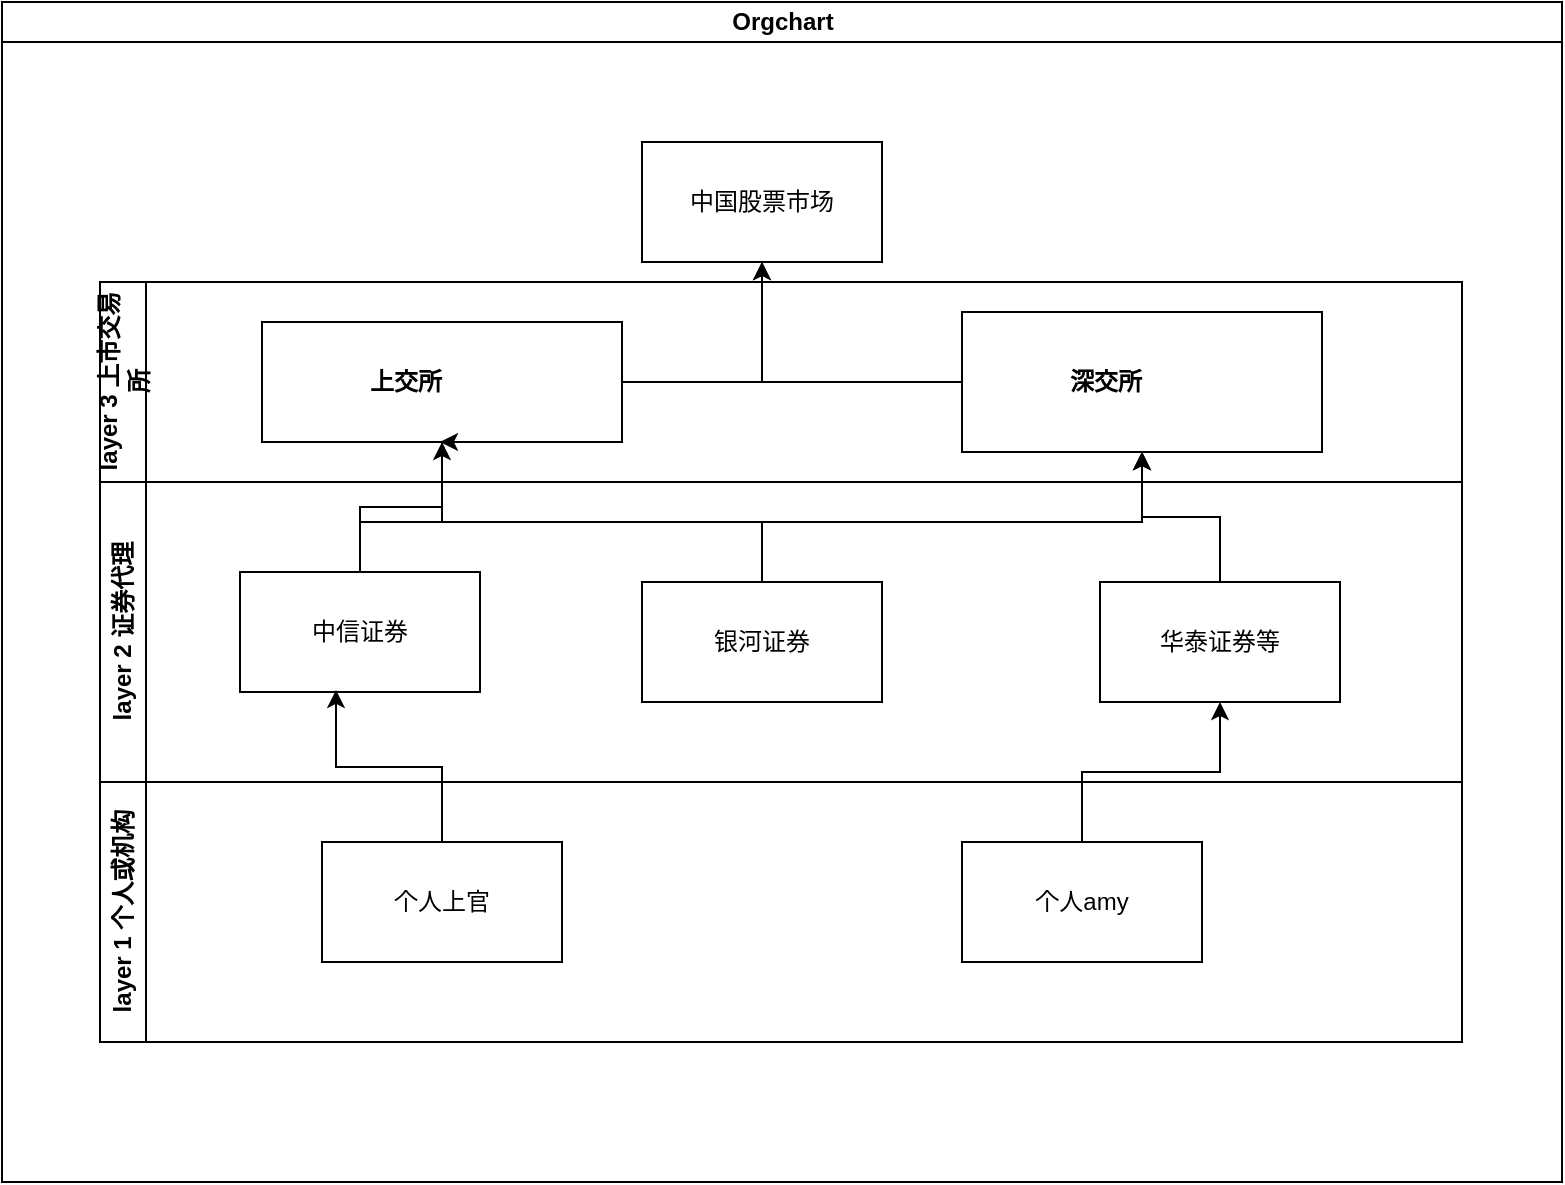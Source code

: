 <mxfile version="22.0.8" type="github">
  <diagram id="prtHgNgQTEPvFCAcTncT" name="Page-1">
    <mxGraphModel dx="1384" dy="833" grid="1" gridSize="10" guides="1" tooltips="1" connect="1" arrows="1" fold="1" page="1" pageScale="1" pageWidth="827" pageHeight="1169" math="0" shadow="0">
      <root>
        <mxCell id="0" />
        <mxCell id="1" parent="0" />
        <mxCell id="dNxyNK7c78bLwvsdeMH5-11" value="Orgchart" style="swimlane;html=1;startSize=20;horizontal=1;containerType=tree;glass=0;" parent="1" vertex="1">
          <mxGeometry x="41" y="80" width="780" height="590" as="geometry" />
        </mxCell>
        <mxCell id="k8QJsb2WuFW1PN_NVrD4-3" style="edgeStyle=orthogonalEdgeStyle;rounded=0;orthogonalLoop=1;jettySize=auto;html=1;" edge="1" parent="dNxyNK7c78bLwvsdeMH5-11" source="dNxyNK7c78bLwvsdeMH5-12" target="k8QJsb2WuFW1PN_NVrD4-2">
          <mxGeometry relative="1" as="geometry" />
        </mxCell>
        <UserObject label="上交所" name="Tessa Miller" position="CFO" location="Office 1" email="me@example.com" placeholders="1" link="https://www.draw.io" id="dNxyNK7c78bLwvsdeMH5-12">
          <mxCell style="label;image=https://cdn3.iconfinder.com/data/icons/user-avatars-1/512/users-3-128.png;whiteSpace=wrap;html=1;rounded=0;glass=0;treeMoving=1;treeFolding=1;" parent="dNxyNK7c78bLwvsdeMH5-11" vertex="1">
            <mxGeometry x="130" y="160" width="180" height="60" as="geometry" />
          </mxCell>
        </UserObject>
        <mxCell id="k8QJsb2WuFW1PN_NVrD4-4" style="edgeStyle=orthogonalEdgeStyle;rounded=0;orthogonalLoop=1;jettySize=auto;html=1;entryX=0.5;entryY=1;entryDx=0;entryDy=0;" edge="1" parent="dNxyNK7c78bLwvsdeMH5-11" source="k8QJsb2WuFW1PN_NVrD4-1" target="k8QJsb2WuFW1PN_NVrD4-2">
          <mxGeometry relative="1" as="geometry" />
        </mxCell>
        <UserObject label="深交所" name="Tessa Miller" position="CFO" location="Office 1" email="me@example.com" placeholders="1" link="https://www.draw.io" id="k8QJsb2WuFW1PN_NVrD4-1">
          <mxCell style="label;image=https://cdn3.iconfinder.com/data/icons/user-avatars-1/512/users-3-128.png;whiteSpace=wrap;html=1;rounded=0;glass=0;treeMoving=1;treeFolding=1;" vertex="1" parent="dNxyNK7c78bLwvsdeMH5-11">
            <mxGeometry x="480" y="155" width="180" height="70" as="geometry" />
          </mxCell>
        </UserObject>
        <mxCell id="k8QJsb2WuFW1PN_NVrD4-2" value="中国股票市场" style="rounded=0;whiteSpace=wrap;html=1;" vertex="1" parent="dNxyNK7c78bLwvsdeMH5-11">
          <mxGeometry x="320" y="70" width="120" height="60" as="geometry" />
        </mxCell>
        <mxCell id="k8QJsb2WuFW1PN_NVrD4-19" style="edgeStyle=orthogonalEdgeStyle;rounded=0;orthogonalLoop=1;jettySize=auto;html=1;" edge="1" parent="dNxyNK7c78bLwvsdeMH5-11" source="k8QJsb2WuFW1PN_NVrD4-7">
          <mxGeometry relative="1" as="geometry">
            <mxPoint x="219" y="220" as="targetPoint" />
            <Array as="points">
              <mxPoint x="380" y="260" />
              <mxPoint x="220" y="260" />
            </Array>
          </mxGeometry>
        </mxCell>
        <mxCell id="k8QJsb2WuFW1PN_NVrD4-20" style="edgeStyle=orthogonalEdgeStyle;rounded=0;orthogonalLoop=1;jettySize=auto;html=1;entryX=0.5;entryY=1;entryDx=0;entryDy=0;" edge="1" parent="dNxyNK7c78bLwvsdeMH5-11" source="k8QJsb2WuFW1PN_NVrD4-7" target="k8QJsb2WuFW1PN_NVrD4-1">
          <mxGeometry relative="1" as="geometry">
            <Array as="points">
              <mxPoint x="380" y="260" />
              <mxPoint x="570" y="260" />
            </Array>
          </mxGeometry>
        </mxCell>
        <mxCell id="k8QJsb2WuFW1PN_NVrD4-7" value="银河证券" style="rounded=0;whiteSpace=wrap;html=1;" vertex="1" parent="dNxyNK7c78bLwvsdeMH5-11">
          <mxGeometry x="320" y="290" width="120" height="60" as="geometry" />
        </mxCell>
        <mxCell id="k8QJsb2WuFW1PN_NVrD4-21" style="edgeStyle=orthogonalEdgeStyle;rounded=0;orthogonalLoop=1;jettySize=auto;html=1;entryX=0.5;entryY=1;entryDx=0;entryDy=0;" edge="1" parent="dNxyNK7c78bLwvsdeMH5-11" source="k8QJsb2WuFW1PN_NVrD4-8" target="k8QJsb2WuFW1PN_NVrD4-1">
          <mxGeometry relative="1" as="geometry" />
        </mxCell>
        <mxCell id="k8QJsb2WuFW1PN_NVrD4-8" value="华泰证券等" style="rounded=0;whiteSpace=wrap;html=1;" vertex="1" parent="dNxyNK7c78bLwvsdeMH5-11">
          <mxGeometry x="549" y="290" width="120" height="60" as="geometry" />
        </mxCell>
        <mxCell id="k8QJsb2WuFW1PN_NVrD4-14" value="layer 3 上市交易所" style="swimlane;horizontal=0;whiteSpace=wrap;html=1;" vertex="1" parent="dNxyNK7c78bLwvsdeMH5-11">
          <mxGeometry x="49" y="140" width="681" height="100" as="geometry" />
        </mxCell>
        <mxCell id="k8QJsb2WuFW1PN_NVrD4-15" value="layer 2 证券代理" style="swimlane;horizontal=0;whiteSpace=wrap;html=1;" vertex="1" parent="dNxyNK7c78bLwvsdeMH5-11">
          <mxGeometry x="49" y="240" width="681" height="150" as="geometry" />
        </mxCell>
        <mxCell id="k8QJsb2WuFW1PN_NVrD4-13" value="中信证券" style="rounded=0;whiteSpace=wrap;html=1;" vertex="1" parent="k8QJsb2WuFW1PN_NVrD4-15">
          <mxGeometry x="70" y="45" width="120" height="60" as="geometry" />
        </mxCell>
        <mxCell id="k8QJsb2WuFW1PN_NVrD4-16" value="layer 1 个人或机构" style="swimlane;horizontal=0;whiteSpace=wrap;html=1;startSize=23;" vertex="1" parent="dNxyNK7c78bLwvsdeMH5-11">
          <mxGeometry x="49" y="390" width="681" height="130" as="geometry" />
        </mxCell>
        <mxCell id="k8QJsb2WuFW1PN_NVrD4-9" value="个人上官" style="rounded=0;whiteSpace=wrap;html=1;" vertex="1" parent="k8QJsb2WuFW1PN_NVrD4-16">
          <mxGeometry x="111" y="30" width="120" height="60" as="geometry" />
        </mxCell>
        <mxCell id="k8QJsb2WuFW1PN_NVrD4-10" value="个人amy" style="rounded=0;whiteSpace=wrap;html=1;" vertex="1" parent="k8QJsb2WuFW1PN_NVrD4-16">
          <mxGeometry x="431" y="30" width="120" height="60" as="geometry" />
        </mxCell>
        <mxCell id="k8QJsb2WuFW1PN_NVrD4-17" value="" style="edgeStyle=orthogonalEdgeStyle;rounded=0;orthogonalLoop=1;jettySize=auto;html=1;" edge="1" parent="dNxyNK7c78bLwvsdeMH5-11" source="k8QJsb2WuFW1PN_NVrD4-13" target="dNxyNK7c78bLwvsdeMH5-12">
          <mxGeometry relative="1" as="geometry" />
        </mxCell>
        <mxCell id="k8QJsb2WuFW1PN_NVrD4-18" style="edgeStyle=orthogonalEdgeStyle;rounded=0;orthogonalLoop=1;jettySize=auto;html=1;" edge="1" parent="dNxyNK7c78bLwvsdeMH5-11" source="k8QJsb2WuFW1PN_NVrD4-13" target="k8QJsb2WuFW1PN_NVrD4-1">
          <mxGeometry relative="1" as="geometry">
            <Array as="points">
              <mxPoint x="179" y="260" />
              <mxPoint x="570" y="260" />
            </Array>
          </mxGeometry>
        </mxCell>
        <mxCell id="k8QJsb2WuFW1PN_NVrD4-22" style="edgeStyle=orthogonalEdgeStyle;rounded=0;orthogonalLoop=1;jettySize=auto;html=1;entryX=0.4;entryY=0.983;entryDx=0;entryDy=0;entryPerimeter=0;" edge="1" parent="dNxyNK7c78bLwvsdeMH5-11" source="k8QJsb2WuFW1PN_NVrD4-9" target="k8QJsb2WuFW1PN_NVrD4-13">
          <mxGeometry relative="1" as="geometry" />
        </mxCell>
        <mxCell id="k8QJsb2WuFW1PN_NVrD4-23" style="edgeStyle=orthogonalEdgeStyle;rounded=0;orthogonalLoop=1;jettySize=auto;html=1;entryX=0.5;entryY=1;entryDx=0;entryDy=0;" edge="1" parent="dNxyNK7c78bLwvsdeMH5-11" source="k8QJsb2WuFW1PN_NVrD4-10" target="k8QJsb2WuFW1PN_NVrD4-8">
          <mxGeometry relative="1" as="geometry" />
        </mxCell>
      </root>
    </mxGraphModel>
  </diagram>
</mxfile>
